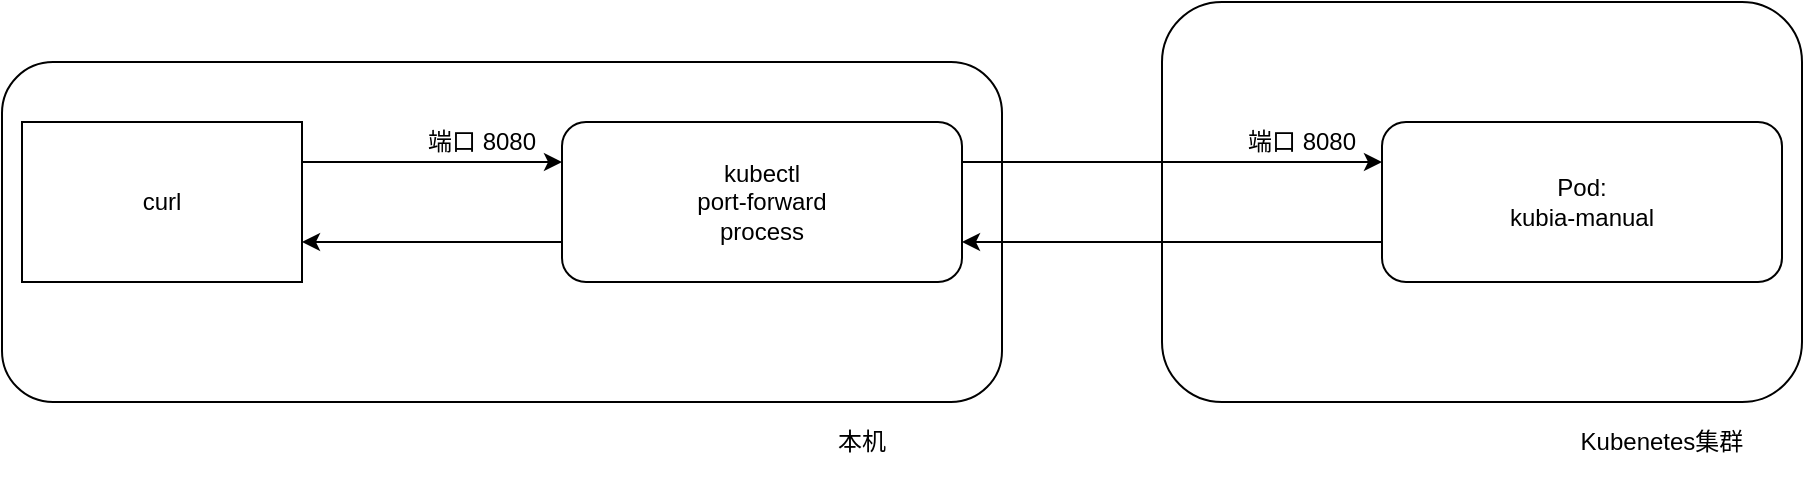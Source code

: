 <mxfile version="12.6.5" type="device"><diagram id="iczdwp-dasy6rzBYKqGo" name="Page-1"><mxGraphModel dx="1038" dy="607" grid="1" gridSize="10" guides="1" tooltips="1" connect="1" arrows="1" fold="1" page="1" pageScale="1" pageWidth="2339" pageHeight="3300" math="0" shadow="0"><root><mxCell id="0"/><mxCell id="1" parent="0"/><mxCell id="gia2FhdnaAqj0RG8tam1-15" value="" style="rounded=1;whiteSpace=wrap;html=1;" vertex="1" parent="1"><mxGeometry x="30" y="270" width="500" height="170" as="geometry"/></mxCell><mxCell id="gia2FhdnaAqj0RG8tam1-1" value="curl" style="rounded=0;whiteSpace=wrap;html=1;" vertex="1" parent="1"><mxGeometry x="40" y="300" width="140" height="80" as="geometry"/></mxCell><mxCell id="gia2FhdnaAqj0RG8tam1-2" value="kubectl&lt;br&gt;port-forward&lt;br&gt;process" style="rounded=1;whiteSpace=wrap;html=1;" vertex="1" parent="1"><mxGeometry x="310" y="300" width="200" height="80" as="geometry"/></mxCell><mxCell id="gia2FhdnaAqj0RG8tam1-3" value="" style="rounded=1;whiteSpace=wrap;html=1;" vertex="1" parent="1"><mxGeometry x="610" y="240" width="320" height="200" as="geometry"/></mxCell><mxCell id="gia2FhdnaAqj0RG8tam1-8" style="edgeStyle=orthogonalEdgeStyle;rounded=0;orthogonalLoop=1;jettySize=auto;html=1;entryX=1;entryY=0.75;entryDx=0;entryDy=0;exitX=0;exitY=0.75;exitDx=0;exitDy=0;" edge="1" parent="1" source="gia2FhdnaAqj0RG8tam1-6" target="gia2FhdnaAqj0RG8tam1-2"><mxGeometry relative="1" as="geometry"/></mxCell><mxCell id="gia2FhdnaAqj0RG8tam1-6" value="Pod:&lt;br&gt;kubia-manual" style="rounded=1;whiteSpace=wrap;html=1;" vertex="1" parent="1"><mxGeometry x="720" y="300" width="200" height="80" as="geometry"/></mxCell><mxCell id="gia2FhdnaAqj0RG8tam1-7" style="edgeStyle=orthogonalEdgeStyle;rounded=0;orthogonalLoop=1;jettySize=auto;html=1;entryX=0;entryY=0.25;entryDx=0;entryDy=0;exitX=1;exitY=0.25;exitDx=0;exitDy=0;" edge="1" parent="1" source="gia2FhdnaAqj0RG8tam1-2" target="gia2FhdnaAqj0RG8tam1-6"><mxGeometry relative="1" as="geometry"/></mxCell><mxCell id="gia2FhdnaAqj0RG8tam1-9" value="端口 8080" style="text;html=1;strokeColor=none;fillColor=none;align=center;verticalAlign=middle;whiteSpace=wrap;rounded=0;" vertex="1" parent="1"><mxGeometry x="650" y="300" width="60" height="20" as="geometry"/></mxCell><mxCell id="gia2FhdnaAqj0RG8tam1-11" value="端口 8080" style="text;html=1;strokeColor=none;fillColor=none;align=center;verticalAlign=middle;whiteSpace=wrap;rounded=0;" vertex="1" parent="1"><mxGeometry x="240" y="300" width="60" height="20" as="geometry"/></mxCell><mxCell id="gia2FhdnaAqj0RG8tam1-12" value="" style="endArrow=classic;html=1;entryX=0;entryY=0.25;entryDx=0;entryDy=0;exitX=1;exitY=0.25;exitDx=0;exitDy=0;" edge="1" parent="1" source="gia2FhdnaAqj0RG8tam1-1" target="gia2FhdnaAqj0RG8tam1-2"><mxGeometry width="50" height="50" relative="1" as="geometry"><mxPoint x="230" y="380" as="sourcePoint"/><mxPoint x="280" y="330" as="targetPoint"/></mxGeometry></mxCell><mxCell id="gia2FhdnaAqj0RG8tam1-13" value="" style="endArrow=classic;html=1;exitX=0;exitY=0.75;exitDx=0;exitDy=0;entryX=1;entryY=0.75;entryDx=0;entryDy=0;" edge="1" parent="1" source="gia2FhdnaAqj0RG8tam1-2" target="gia2FhdnaAqj0RG8tam1-1"><mxGeometry width="50" height="50" relative="1" as="geometry"><mxPoint x="200" y="440" as="sourcePoint"/><mxPoint x="250" y="390" as="targetPoint"/></mxGeometry></mxCell><mxCell id="gia2FhdnaAqj0RG8tam1-16" value="本机" style="text;html=1;strokeColor=none;fillColor=none;align=center;verticalAlign=middle;whiteSpace=wrap;rounded=0;" vertex="1" parent="1"><mxGeometry x="410" y="440" width="100" height="40" as="geometry"/></mxCell><mxCell id="gia2FhdnaAqj0RG8tam1-17" value="Kubenetes集群" style="text;html=1;strokeColor=none;fillColor=none;align=center;verticalAlign=middle;whiteSpace=wrap;rounded=0;" vertex="1" parent="1"><mxGeometry x="810" y="440" width="100" height="40" as="geometry"/></mxCell></root></mxGraphModel></diagram></mxfile>